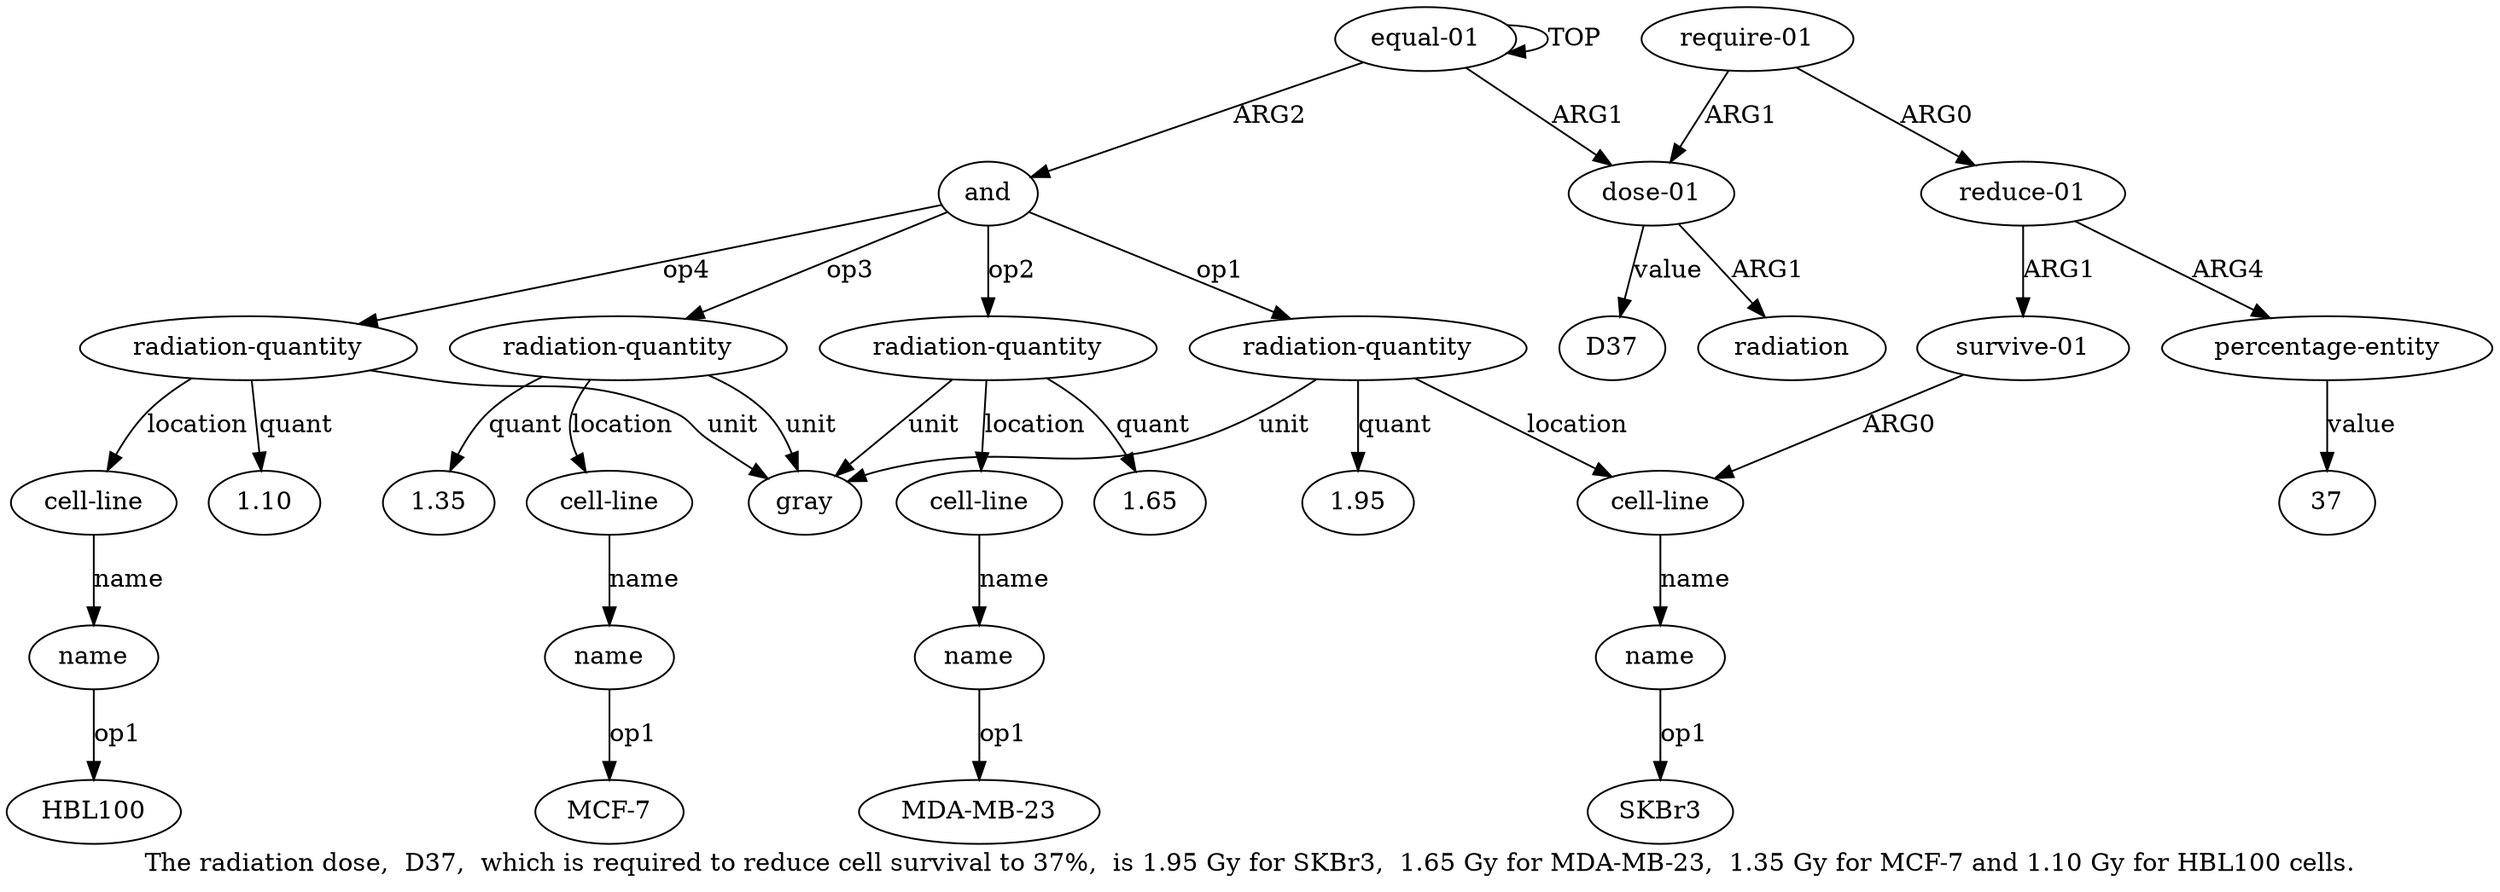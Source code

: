 digraph  {
	graph [label="The radiation dose,  D37,  which is required to reduce cell survival to 37%,  is 1.95 Gy for SKBr3,  1.65 Gy for MDA-MB-23,  1.35 \
Gy for MCF-7 and 1.10 Gy for HBL100 cells."];
	node [label="\N"];
	a20	 [color=black,
		gold_ind=20,
		gold_label=name,
		label=name,
		test_ind=20,
		test_label=name];
	"a20 HBL100"	 [color=black,
		gold_ind=-1,
		gold_label=HBL100,
		label=HBL100,
		test_ind=-1,
		test_label=HBL100];
	a20 -> "a20 HBL100" [key=0,
	color=black,
	gold_label=op1,
	label=op1,
	test_label=op1];
"a15 1.35" [color=black,
	gold_ind=-1,
	gold_label=1.35,
	label=1.35,
	test_ind=-1,
	test_label=1.35];
"a17 MCF-7" [color=black,
	gold_ind=-1,
	gold_label="MCF-7",
	label="MCF-7",
	test_ind=-1,
	test_label="MCF-7"];
"a6 37" [color=black,
	gold_ind=-1,
	gold_label=37,
	label=37,
	test_ind=-1,
	test_label=37];
a15 [color=black,
	gold_ind=15,
	gold_label="radiation-quantity",
	label="radiation-quantity",
	test_ind=15,
	test_label="radiation-quantity"];
a15 -> "a15 1.35" [key=0,
color=black,
gold_label=quant,
label=quant,
test_label=quant];
a16 [color=black,
gold_ind=16,
gold_label="cell-line",
label="cell-line",
test_ind=16,
test_label="cell-line"];
a15 -> a16 [key=0,
color=black,
gold_label=location,
label=location,
test_label=location];
a9 [color=black,
gold_ind=9,
gold_label=gray,
label=gray,
test_ind=9,
test_label=gray];
a15 -> a9 [key=0,
color=black,
gold_label=unit,
label=unit,
test_label=unit];
a14 [color=black,
gold_ind=14,
gold_label=name,
label=name,
test_ind=14,
test_label=name];
"a14 MDA-MB-23" [color=black,
gold_ind=-1,
gold_label="MDA-MB-23",
label="MDA-MB-23",
test_ind=-1,
test_label="MDA-MB-23"];
a14 -> "a14 MDA-MB-23" [key=0,
color=black,
gold_label=op1,
label=op1,
test_label=op1];
a17 [color=black,
gold_ind=17,
gold_label=name,
label=name,
test_ind=17,
test_label=name];
a17 -> "a17 MCF-7" [key=0,
color=black,
gold_label=op1,
label=op1,
test_label=op1];
a16 -> a17 [key=0,
color=black,
gold_label=name,
label=name,
test_label=name];
a11 [color=black,
gold_ind=11,
gold_label=name,
label=name,
test_ind=11,
test_label=name];
"a11 SKBr3" [color=black,
gold_ind=-1,
gold_label=SKBr3,
label=SKBr3,
test_ind=-1,
test_label=SKBr3];
a11 -> "a11 SKBr3" [key=0,
color=black,
gold_label=op1,
label=op1,
test_label=op1];
a10 [color=black,
gold_ind=10,
gold_label="cell-line",
label="cell-line",
test_ind=10,
test_label="cell-line"];
a10 -> a11 [key=0,
color=black,
gold_label=name,
label=name,
test_label=name];
a13 [color=black,
gold_ind=13,
gold_label="cell-line",
label="cell-line",
test_ind=13,
test_label="cell-line"];
a13 -> a14 [key=0,
color=black,
gold_label=name,
label=name,
test_label=name];
a12 [color=black,
gold_ind=12,
gold_label="radiation-quantity",
label="radiation-quantity",
test_ind=12,
test_label="radiation-quantity"];
a12 -> a13 [key=0,
color=black,
gold_label=location,
label=location,
test_label=location];
a12 -> a9 [key=0,
color=black,
gold_label=unit,
label=unit,
test_label=unit];
"a12 1.65" [color=black,
gold_ind=-1,
gold_label=1.65,
label=1.65,
test_ind=-1,
test_label=1.65];
a12 -> "a12 1.65" [key=0,
color=black,
gold_label=quant,
label=quant,
test_label=quant];
a19 [color=black,
gold_ind=19,
gold_label="cell-line",
label="cell-line",
test_ind=19,
test_label="cell-line"];
a19 -> a20 [key=0,
color=black,
gold_label=name,
label=name,
test_label=name];
a18 [color=black,
gold_ind=18,
gold_label="radiation-quantity",
label="radiation-quantity",
test_ind=18,
test_label="radiation-quantity"];
a18 -> a19 [key=0,
color=black,
gold_label=location,
label=location,
test_label=location];
a18 -> a9 [key=0,
color=black,
gold_label=unit,
label=unit,
test_label=unit];
"a18 1.10" [color=black,
gold_ind=-1,
gold_label=1.10,
label=1.10,
test_ind=-1,
test_label=1.10];
a18 -> "a18 1.10" [key=0,
color=black,
gold_label=quant,
label=quant,
test_label=quant];
a1 [color=black,
gold_ind=1,
gold_label="dose-01",
label="dose-01",
test_ind=1,
test_label="dose-01"];
"a1 D37" [color=black,
gold_ind=-1,
gold_label=D37,
label=D37,
test_ind=-1,
test_label=D37];
a1 -> "a1 D37" [key=0,
color=black,
gold_label=value,
label=value,
test_label=value];
a2 [color=black,
gold_ind=2,
gold_label=radiation,
label=radiation,
test_ind=2,
test_label=radiation];
a1 -> a2 [key=0,
color=black,
gold_label=ARG1,
label=ARG1,
test_label=ARG1];
a0 [color=black,
gold_ind=0,
gold_label="equal-01",
label="equal-01",
test_ind=0,
test_label="equal-01"];
a0 -> a1 [key=0,
color=black,
gold_label=ARG1,
label=ARG1,
test_label=ARG1];
a0 -> a0 [key=0,
color=black,
gold_label=TOP,
label=TOP,
test_label=TOP];
a7 [color=black,
gold_ind=7,
gold_label=and,
label=and,
test_ind=7,
test_label=and];
a0 -> a7 [key=0,
color=black,
gold_label=ARG2,
label=ARG2,
test_label=ARG2];
a5 [color=black,
gold_ind=5,
gold_label="survive-01",
label="survive-01",
test_ind=5,
test_label="survive-01"];
a5 -> a10 [key=0,
color=black,
gold_label=ARG0,
label=ARG0,
test_label=ARG0];
a4 [color=black,
gold_ind=4,
gold_label="reduce-01",
label="reduce-01",
test_ind=4,
test_label="reduce-01"];
a4 -> a5 [key=0,
color=black,
gold_label=ARG1,
label=ARG1,
test_label=ARG1];
a6 [color=black,
gold_ind=6,
gold_label="percentage-entity",
label="percentage-entity",
test_ind=6,
test_label="percentage-entity"];
a4 -> a6 [key=0,
color=black,
gold_label=ARG4,
label=ARG4,
test_label=ARG4];
a7 -> a15 [key=0,
color=black,
gold_label=op3,
label=op3,
test_label=op3];
a7 -> a12 [key=0,
color=black,
gold_label=op2,
label=op2,
test_label=op2];
a7 -> a18 [key=0,
color=black,
gold_label=op4,
label=op4,
test_label=op4];
a8 [color=black,
gold_ind=8,
gold_label="radiation-quantity",
label="radiation-quantity",
test_ind=8,
test_label="radiation-quantity"];
a7 -> a8 [key=0,
color=black,
gold_label=op1,
label=op1,
test_label=op1];
a6 -> "a6 37" [key=0,
color=black,
gold_label=value,
label=value,
test_label=value];
a8 -> a10 [key=0,
color=black,
gold_label=location,
label=location,
test_label=location];
a8 -> a9 [key=0,
color=black,
gold_label=unit,
label=unit,
test_label=unit];
"a8 1.95" [color=black,
gold_ind=-1,
gold_label=1.95,
label=1.95,
test_ind=-1,
test_label=1.95];
a8 -> "a8 1.95" [key=0,
color=black,
gold_label=quant,
label=quant,
test_label=quant];
a3 [color=black,
gold_ind=3,
gold_label="require-01",
label="require-01",
test_ind=3,
test_label="require-01"];
a3 -> a1 [key=0,
color=black,
gold_label=ARG1,
label=ARG1,
test_label=ARG1];
a3 -> a4 [key=0,
color=black,
gold_label=ARG0,
label=ARG0,
test_label=ARG0];
}

